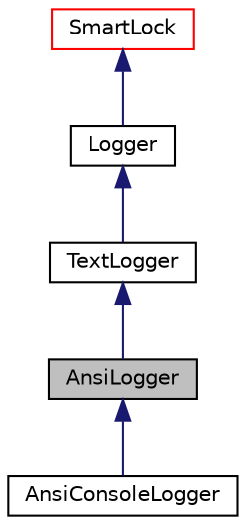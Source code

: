 digraph "AnsiLogger"
{
  edge [fontname="Helvetica",fontsize="10",labelfontname="Helvetica",labelfontsize="10"];
  node [fontname="Helvetica",fontsize="10",shape=record];
  Node0 [label="AnsiLogger",height=0.2,width=0.4,color="black", fillcolor="grey75", style="filled", fontcolor="black"];
  Node1 -> Node0 [dir="back",color="midnightblue",fontsize="10",style="solid",fontname="Helvetica"];
  Node1 [label="TextLogger",height=0.2,width=0.4,color="black", fillcolor="white", style="filled",URL="$classaworx_1_1lib_1_1lox_1_1core_1_1textlogger_1_1TextLogger.html"];
  Node2 -> Node1 [dir="back",color="midnightblue",fontsize="10",style="solid",fontname="Helvetica"];
  Node2 [label="Logger",height=0.2,width=0.4,color="black", fillcolor="white", style="filled",URL="$classaworx_1_1lib_1_1lox_1_1core_1_1Logger.html"];
  Node3 -> Node2 [dir="back",color="midnightblue",fontsize="10",style="solid",fontname="Helvetica"];
  Node3 [label="SmartLock",height=0.2,width=0.4,color="red", fillcolor="white", style="filled",URL="$classaworx_1_1lib_1_1threads_1_1SmartLock.html"];
  Node0 -> Node5 [dir="back",color="midnightblue",fontsize="10",style="solid",fontname="Helvetica"];
  Node5 [label="AnsiConsoleLogger",height=0.2,width=0.4,color="black", fillcolor="white", style="filled",URL="$classaworx_1_1lib_1_1lox_1_1loggers_1_1AnsiConsoleLogger.html"];
}

